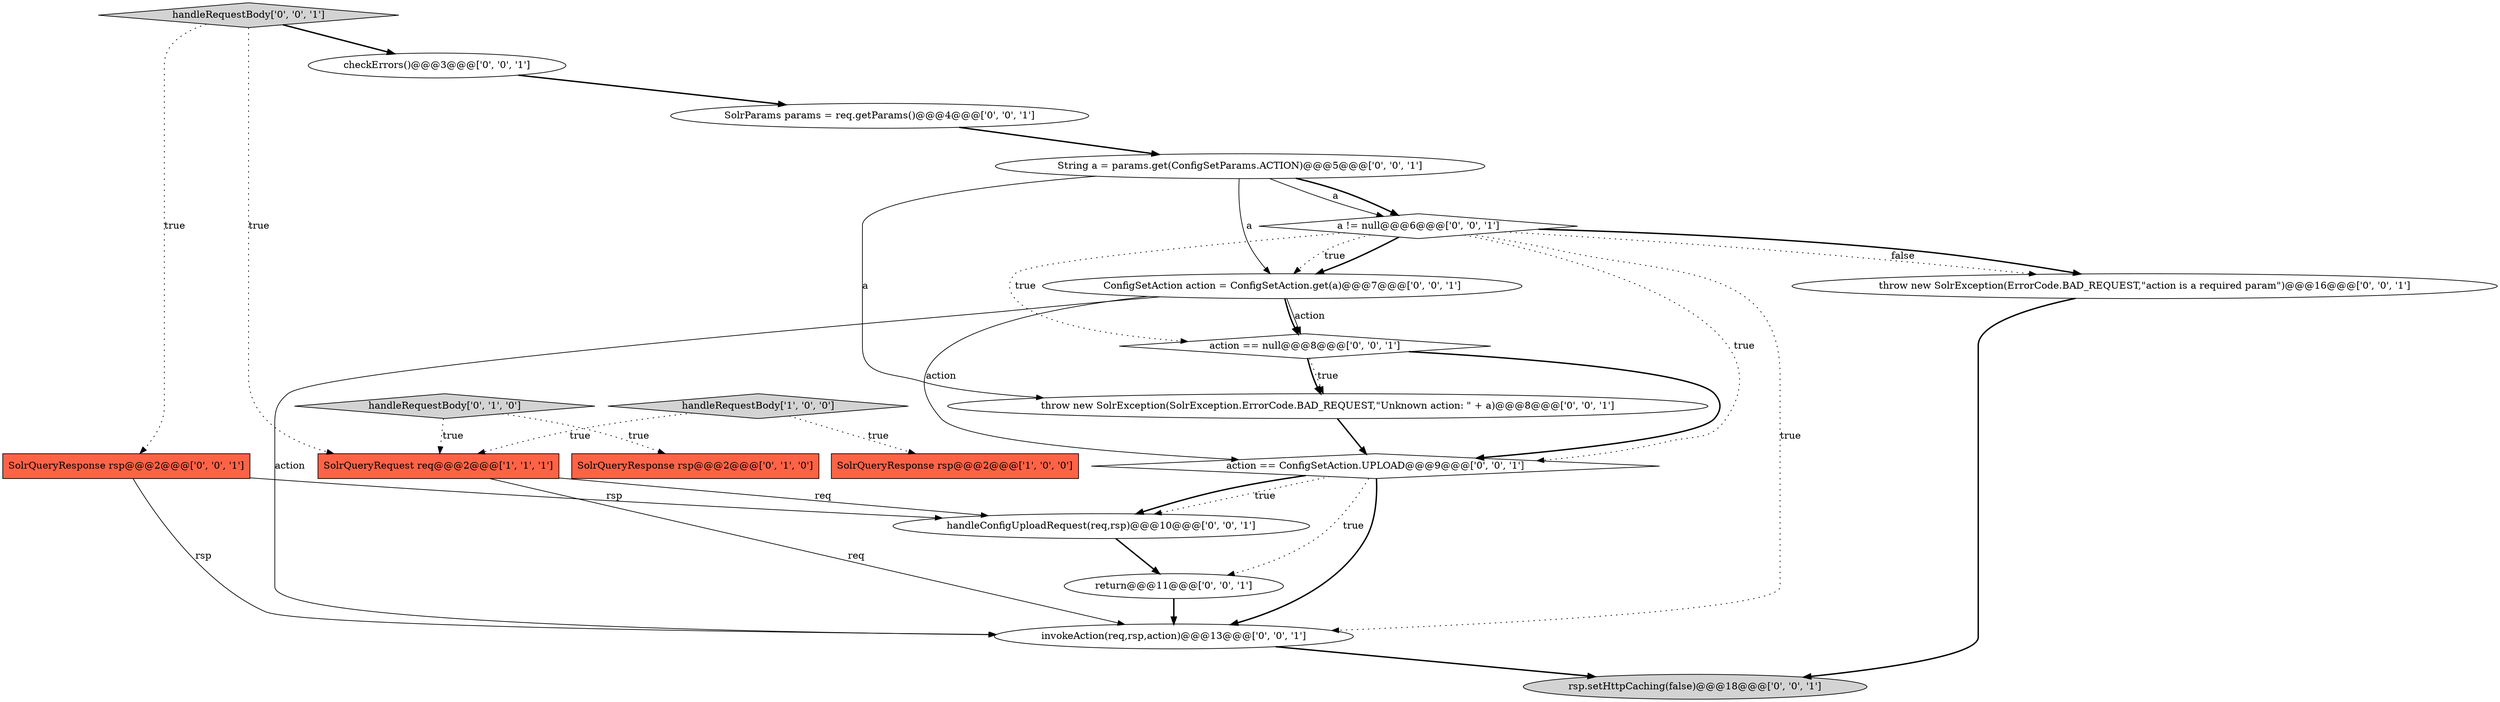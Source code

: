 digraph {
4 [style = filled, label = "handleRequestBody['0', '1', '0']", fillcolor = lightgray, shape = diamond image = "AAA0AAABBB2BBB"];
5 [style = filled, label = "handleConfigUploadRequest(req,rsp)@@@10@@@['0', '0', '1']", fillcolor = white, shape = ellipse image = "AAA0AAABBB3BBB"];
19 [style = filled, label = "ConfigSetAction action = ConfigSetAction.get(a)@@@7@@@['0', '0', '1']", fillcolor = white, shape = ellipse image = "AAA0AAABBB3BBB"];
2 [style = filled, label = "SolrQueryRequest req@@@2@@@['1', '1', '1']", fillcolor = tomato, shape = box image = "AAA0AAABBB1BBB"];
12 [style = filled, label = "throw new SolrException(SolrException.ErrorCode.BAD_REQUEST,\"Unknown action: \" + a)@@@8@@@['0', '0', '1']", fillcolor = white, shape = ellipse image = "AAA0AAABBB3BBB"];
8 [style = filled, label = "return@@@11@@@['0', '0', '1']", fillcolor = white, shape = ellipse image = "AAA0AAABBB3BBB"];
15 [style = filled, label = "action == null@@@8@@@['0', '0', '1']", fillcolor = white, shape = diamond image = "AAA0AAABBB3BBB"];
16 [style = filled, label = "SolrParams params = req.getParams()@@@4@@@['0', '0', '1']", fillcolor = white, shape = ellipse image = "AAA0AAABBB3BBB"];
7 [style = filled, label = "checkErrors()@@@3@@@['0', '0', '1']", fillcolor = white, shape = ellipse image = "AAA0AAABBB3BBB"];
10 [style = filled, label = "rsp.setHttpCaching(false)@@@18@@@['0', '0', '1']", fillcolor = lightgray, shape = ellipse image = "AAA0AAABBB3BBB"];
9 [style = filled, label = "invokeAction(req,rsp,action)@@@13@@@['0', '0', '1']", fillcolor = white, shape = ellipse image = "AAA0AAABBB3BBB"];
13 [style = filled, label = "String a = params.get(ConfigSetParams.ACTION)@@@5@@@['0', '0', '1']", fillcolor = white, shape = ellipse image = "AAA0AAABBB3BBB"];
17 [style = filled, label = "action == ConfigSetAction.UPLOAD@@@9@@@['0', '0', '1']", fillcolor = white, shape = diamond image = "AAA0AAABBB3BBB"];
18 [style = filled, label = "a != null@@@6@@@['0', '0', '1']", fillcolor = white, shape = diamond image = "AAA0AAABBB3BBB"];
3 [style = filled, label = "SolrQueryResponse rsp@@@2@@@['0', '1', '0']", fillcolor = tomato, shape = box image = "AAA0AAABBB2BBB"];
11 [style = filled, label = "handleRequestBody['0', '0', '1']", fillcolor = lightgray, shape = diamond image = "AAA0AAABBB3BBB"];
0 [style = filled, label = "handleRequestBody['1', '0', '0']", fillcolor = lightgray, shape = diamond image = "AAA0AAABBB1BBB"];
1 [style = filled, label = "SolrQueryResponse rsp@@@2@@@['1', '0', '0']", fillcolor = tomato, shape = box image = "AAA0AAABBB1BBB"];
14 [style = filled, label = "throw new SolrException(ErrorCode.BAD_REQUEST,\"action is a required param\")@@@16@@@['0', '0', '1']", fillcolor = white, shape = ellipse image = "AAA0AAABBB3BBB"];
6 [style = filled, label = "SolrQueryResponse rsp@@@2@@@['0', '0', '1']", fillcolor = tomato, shape = box image = "AAA0AAABBB3BBB"];
0->2 [style = dotted, label="true"];
6->9 [style = solid, label="rsp"];
18->15 [style = dotted, label="true"];
0->1 [style = dotted, label="true"];
11->2 [style = dotted, label="true"];
5->8 [style = bold, label=""];
8->9 [style = bold, label=""];
6->5 [style = solid, label="rsp"];
4->3 [style = dotted, label="true"];
13->12 [style = solid, label="a"];
15->12 [style = bold, label=""];
7->16 [style = bold, label=""];
19->15 [style = bold, label=""];
18->14 [style = dotted, label="false"];
19->9 [style = solid, label="action"];
2->9 [style = solid, label="req"];
16->13 [style = bold, label=""];
13->18 [style = bold, label=""];
11->7 [style = bold, label=""];
18->17 [style = dotted, label="true"];
12->17 [style = bold, label=""];
13->18 [style = solid, label="a"];
18->19 [style = bold, label=""];
13->19 [style = solid, label="a"];
11->6 [style = dotted, label="true"];
19->17 [style = solid, label="action"];
17->9 [style = bold, label=""];
18->19 [style = dotted, label="true"];
17->8 [style = dotted, label="true"];
2->5 [style = solid, label="req"];
18->14 [style = bold, label=""];
19->15 [style = solid, label="action"];
14->10 [style = bold, label=""];
17->5 [style = dotted, label="true"];
18->9 [style = dotted, label="true"];
17->5 [style = bold, label=""];
15->12 [style = dotted, label="true"];
9->10 [style = bold, label=""];
4->2 [style = dotted, label="true"];
15->17 [style = bold, label=""];
}
